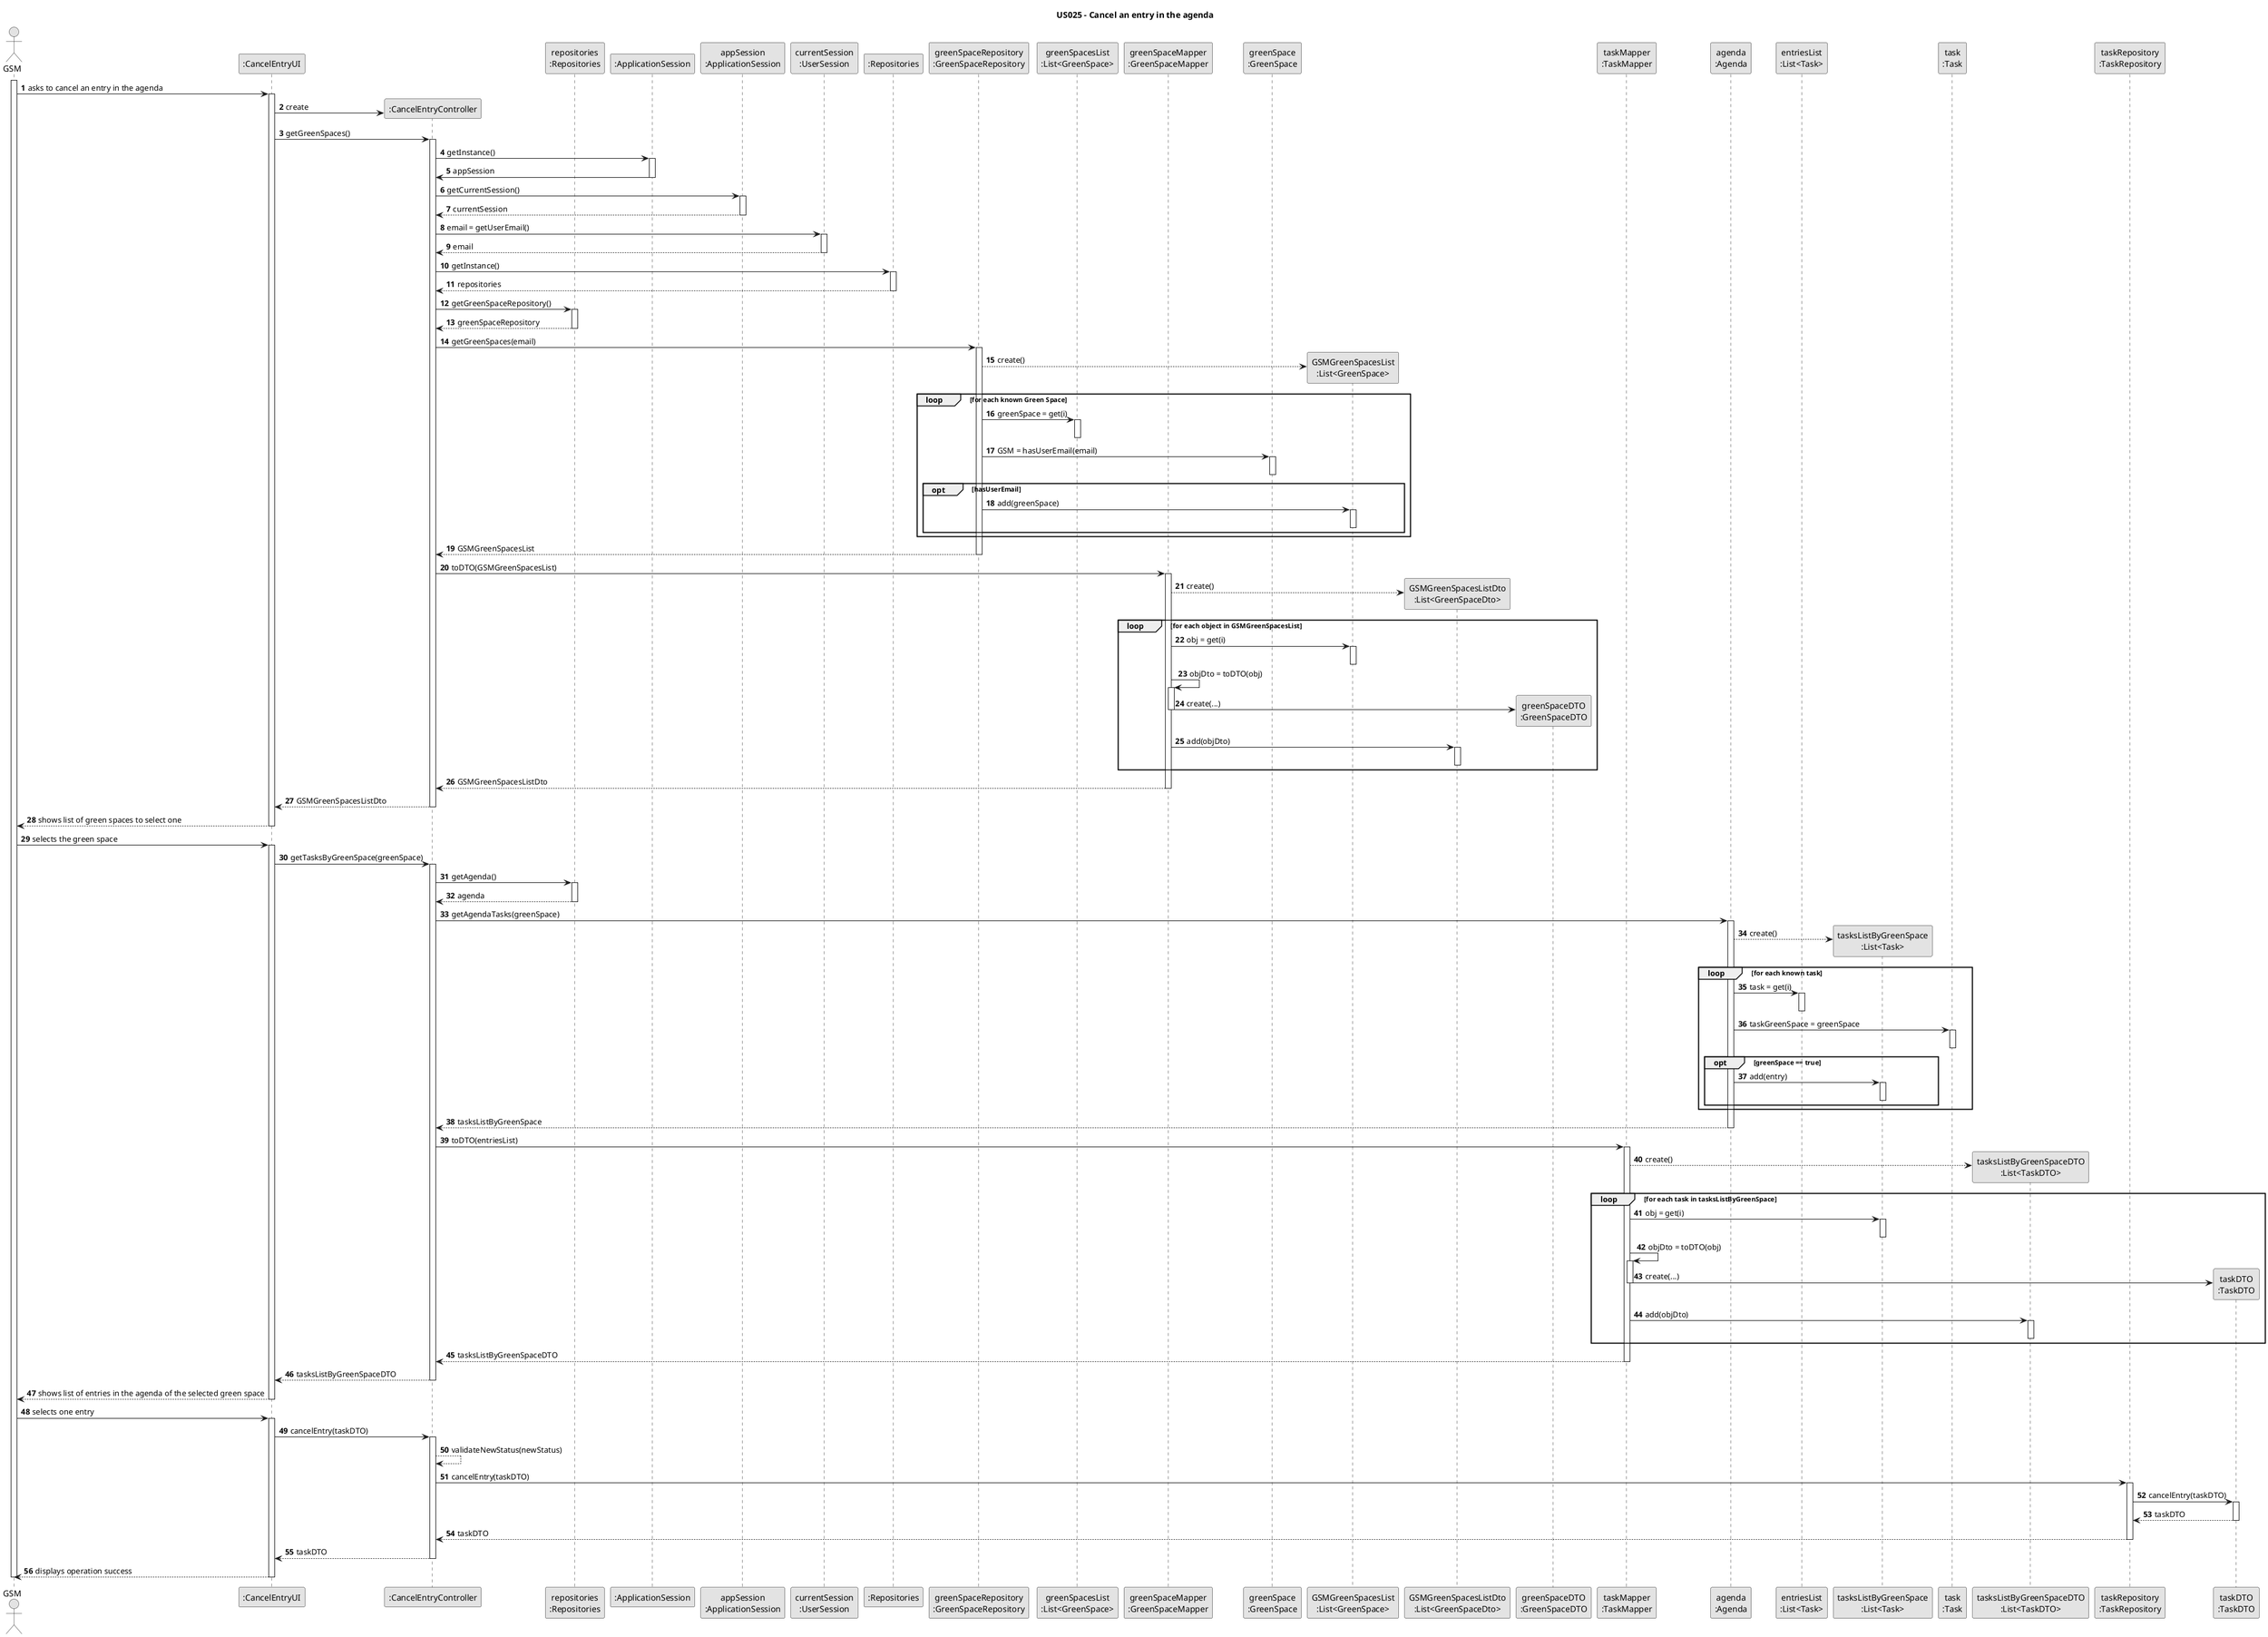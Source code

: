 @startuml
skinparam monochrome true
skinparam packageStyle rectangle
skinparam shadowing false

title US025 - Cancel an entry in the agenda

autonumber

actor "GSM" as Employee
participant ":CancelEntryUI" as UI
participant ":CancelEntryController" as CTRL
participant ":Repositories" as RepositorySingleton
participant "repositories\n:Repositories" as PLAT
participant ":ApplicationSession" as _APP
participant "appSession\n:ApplicationSession" as APP
participant "currentSession\n:UserSession" as SESSION
participant ":Repositories" as RepositorySingleton
participant "greenSpaceRepository\n:GreenSpaceRepository" as GreenSpaceRepository
participant "greenSpacesList\n:List<GreenSpace>" as greenSpacesList
participant "greenSpaceMapper\n:GreenSpaceMapper" as GreenSpaceMapper
participant "greenSpace\n:GreenSpace" as greenSpace
participant "GSMGreenSpacesList\n:List<GreenSpace>" as GSMGreenSpacesList
participant "GSMGreenSpacesListDto\n:List<GreenSpaceDto>" as GSMGreenSpacesListDto
participant "greenSpaceDTO\n:GreenSpaceDTO" as greenSpaceDTO
participant "taskMapper\n:TaskMapper" as TaskMapper
participant "agenda\n:Agenda" as Agenda
participant "entriesList\n:List<Task>" as entriesList
participant "tasksListByGreenSpace\n:List<Task>" as tasksListByGreenSpace
participant "task\n:Task" as task
participant "tasksListByGreenSpaceDTO\n:List<TaskDTO>" as tasksListByGreenSpaceDTO
participant "taskRepository\n:TaskRepository" as TaskRepository
participant "taskDTO\n:TaskDTO" as TaskDTO


activate Employee

    Employee -> UI : asks to cancel an entry in the agenda
    activate UI

    UI -> CTRL** : create

                UI -> CTRL : getGreenSpaces()
                activate CTRL
CTRL -> _APP: getInstance()
            activate _APP
                _APP -> CTRL: appSession
            deactivate _APP

            CTRL -> APP: getCurrentSession()
            activate APP

                APP --> CTRL: currentSession
            deactivate APP

            CTRL -> SESSION: email = getUserEmail()
                activate SESSION

                SESSION --> CTRL: email
            deactivate SESSION
                    CTRL -> RepositorySingleton : getInstance()
                    activate RepositorySingleton

                        RepositorySingleton --> CTRL: repositories
                    deactivate RepositorySingleton

                    CTRL -> PLAT : getGreenSpaceRepository()
                    activate PLAT

                        PLAT --> CTRL: greenSpaceRepository
                    deactivate PLAT

                     CTRL -> GreenSpaceRepository : getGreenSpaces(email)
                                        activate GreenSpaceRepository

                                            GreenSpaceRepository --> GSMGreenSpacesList** : create()

                                            loop for each known Green Space
                                                GreenSpaceRepository -> greenSpacesList : greenSpace = get(i)
                                                activate greenSpacesList
                                                deactivate greenSpacesList

                                                GreenSpaceRepository -> greenSpace : GSM = hasUserEmail(email)
                                                activate greenSpace
                                                deactivate greenSpace

                                                opt hasUserEmail
                                                    GreenSpaceRepository -> GSMGreenSpacesList : add(greenSpace)
                                                    activate GSMGreenSpacesList
                                                    deactivate GSMGreenSpacesList
                                                end opt

                                            end loop

                                            GreenSpaceRepository --> CTRL : GSMGreenSpacesList
                                        deactivate GreenSpaceRepository

                                        CTRL -> GreenSpaceMapper : toDTO(GSMGreenSpacesList)
                                        activate GreenSpaceMapper

                                            GreenSpaceMapper --> GSMGreenSpacesListDto** : create()

                                            loop for each object in GSMGreenSpacesList
                                                GreenSpaceMapper -> GSMGreenSpacesList : obj = get(i)
                                                activate GSMGreenSpacesList

                                                    deactivate GSMGreenSpacesList

                                                GreenSpaceMapper -> GreenSpaceMapper : objDto = toDTO(obj)
                                                activate GreenSpaceMapper

                                                    GreenSpaceMapper -> greenSpaceDTO** :create(...)
                                                    deactivate GreenSpaceMapper

                                                GreenSpaceMapper -> GSMGreenSpacesListDto : add(objDto)
                                                activate GSMGreenSpacesListDto

                                                    deactivate GSMGreenSpacesListDto

                                                end loop

                                            GreenSpaceMapper --> CTRL : GSMGreenSpacesListDto
                                            deactivate GreenSpaceMapper

                                        CTRL --> UI : GSMGreenSpacesListDto
                                        deactivate CTRL


    UI --> Employee : shows list of green spaces to select one
    deactivate UI

    Employee -> UI : selects the green space
    activate UI

        UI -> CTRL : getTasksByGreenSpace(greenSpace)
           activate CTRL

                   CTRL -> PLAT : getAgenda()
                   activate PLAT

                   PLAT --> CTRL : agenda
                   deactivate PLAT

                   CTRL -> Agenda : getAgendaTasks(greenSpace)
                   activate Agenda

                   Agenda --> tasksListByGreenSpace** : create()

                   loop for each known task

                   Agenda -> entriesList : task = get(i)
                   activate entriesList
                   deactivate entriesList

                   Agenda -> task : taskGreenSpace = greenSpace
                   activate task
                   deactivate task

                   opt greenSpace == true
                   Agenda -> tasksListByGreenSpace : add(entry)
                   activate tasksListByGreenSpace
                   deactivate tasksListByGreenSpace
                   end opt

                   end loop

                   Agenda --> CTRL : tasksListByGreenSpace
                   deactivate Agenda

                   CTRL -> TaskMapper : toDTO(entriesList)
                   activate TaskMapper

                   TaskMapper --> tasksListByGreenSpaceDTO** : create()

                   loop for each task in tasksListByGreenSpace

                   TaskMapper -> tasksListByGreenSpace : obj = get(i)
                   activate tasksListByGreenSpace
                   deactivate tasksListByGreenSpace

                   TaskMapper -> TaskMapper : objDto = toDTO(obj)
                   activate TaskMapper

                   TaskMapper -> TaskDTO** : create(...)
                   deactivate TaskMapper

                   TaskMapper -> tasksListByGreenSpaceDTO : add(objDto)
                   activate tasksListByGreenSpaceDTO
                   deactivate tasksListByGreenSpaceDTO

                   end loop

                   TaskMapper --> CTRL : tasksListByGreenSpaceDTO
                   deactivate TaskMapper

                   CTRL --> UI : tasksListByGreenSpaceDTO
                   deactivate CTRL

           UI --> Employee : shows list of entries in the agenda of the selected green space
           deactivate UI

   Employee -> UI : selects one entry
           activate UI

           UI -> CTRL : cancelEntry(taskDTO)
           activate CTRL

           CTRL --> CTRL : validateNewStatus(newStatus)
           CTRL -> TaskRepository : cancelEntry(taskDTO)
           activate TaskRepository

           TaskRepository -> TaskDTO : cancelEntry(taskDTO)
           activate TaskDTO

           TaskDTO --> TaskRepository : taskDTO
           deactivate TaskDTO

           TaskRepository --> CTRL : taskDTO
           deactivate TaskRepository

           CTRL --> UI : taskDTO
           deactivate CTRL

           UI --> Employee : displays operation success
           deactivate UI

       deactivate Employee
@enduml